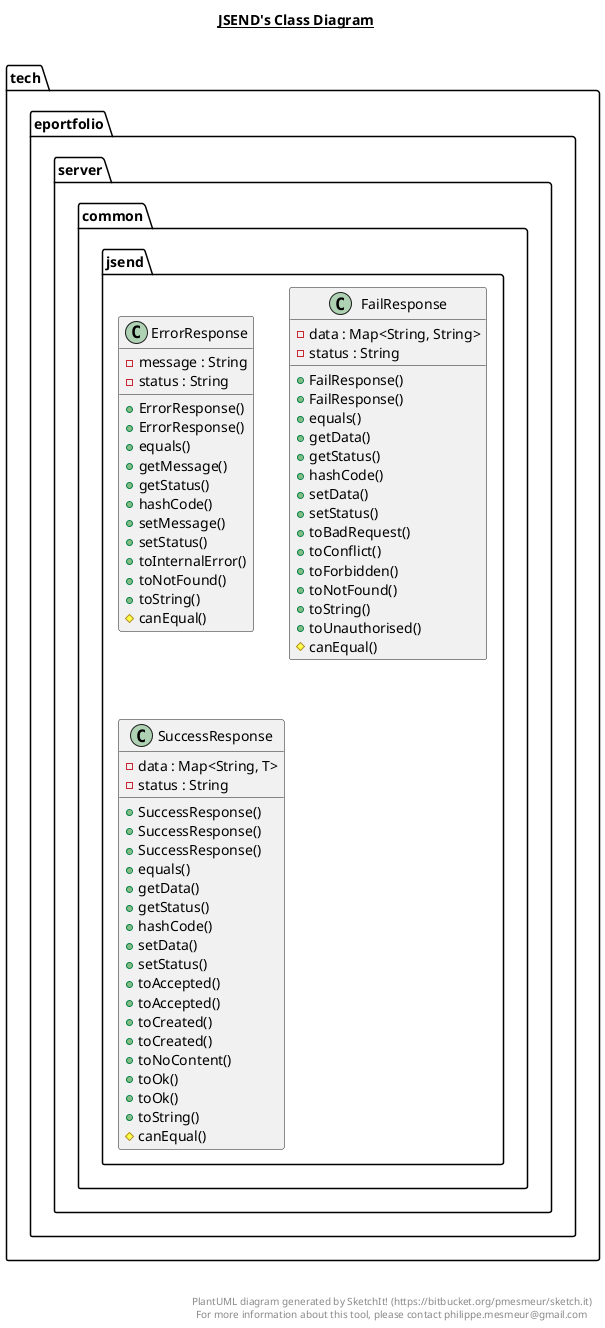 @startuml

title __JSEND's Class Diagram__\n

  namespace tech.eportfolio.server {
    namespace common {
      namespace jsend {
        class tech.eportfolio.server.common.jsend.ErrorResponse {
            - message : String
            - status : String
            + ErrorResponse()
            + ErrorResponse()
            + equals()
            + getMessage()
            + getStatus()
            + hashCode()
            + setMessage()
            + setStatus()
            + toInternalError()
            + toNotFound()
            + toString()
            # canEqual()
        }
      }
    }
  }
  

  namespace tech.eportfolio.server {
    namespace common {
      namespace jsend {
        class tech.eportfolio.server.common.jsend.FailResponse {
            - data : Map<String, String>
            - status : String
            + FailResponse()
            + FailResponse()
            + equals()
            + getData()
            + getStatus()
            + hashCode()
            + setData()
            + setStatus()
            + toBadRequest()
            + toConflict()
            + toForbidden()
            + toNotFound()
            + toString()
            + toUnauthorised()
            # canEqual()
        }
      }
    }
  }
  

  namespace tech.eportfolio.server {
    namespace common {
      namespace jsend {
        class tech.eportfolio.server.common.jsend.SuccessResponse {
            - data : Map<String, T>
            - status : String
            + SuccessResponse()
            + SuccessResponse()
            + SuccessResponse()
            + equals()
            + getData()
            + getStatus()
            + hashCode()
            + setData()
            + setStatus()
            + toAccepted()
            + toAccepted()
            + toCreated()
            + toCreated()
            + toNoContent()
            + toOk()
            + toOk()
            + toString()
            # canEqual()
        }
      }
    }
  }
  



right footer


PlantUML diagram generated by SketchIt! (https://bitbucket.org/pmesmeur/sketch.it)
For more information about this tool, please contact philippe.mesmeur@gmail.com
endfooter

@enduml
